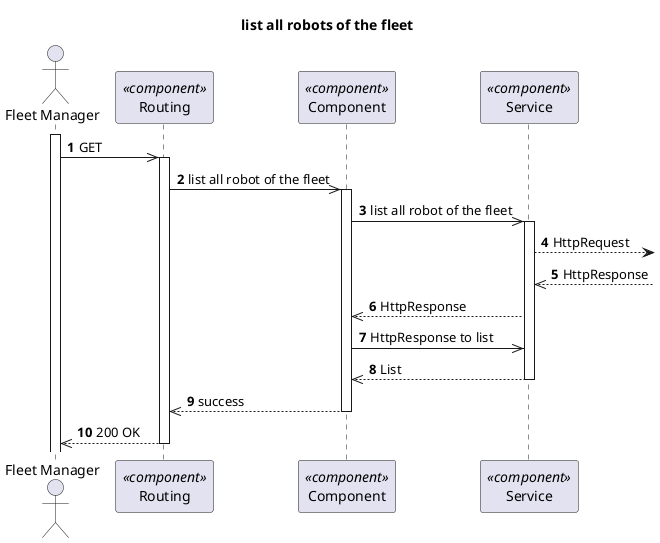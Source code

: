 @startuml Process View - Level 3

autonumber
skinparam packageStyle rect

title list all robots of the fleet

actor "Fleet Manager" as FM
participant "Routing" as routing <<component>>
participant "Component" as comp <<component>>
participant "Service" as service <<component>>

activate FM
FM->> routing : GET
activate routing
routing ->> comp : list all robot of the fleet

activate comp
comp ->> service : list all robot of the fleet

activate service
service --> : HttpRequest
service<<--  : HttpResponse
comp <<-- service : HttpResponse
comp ->> service: HttpResponse to list
comp <<-- service : List

deactivate service

comp -->> routing : success
deactivate comp

FM<<-- routing : 200 OK
deactivate routing

@enduml
